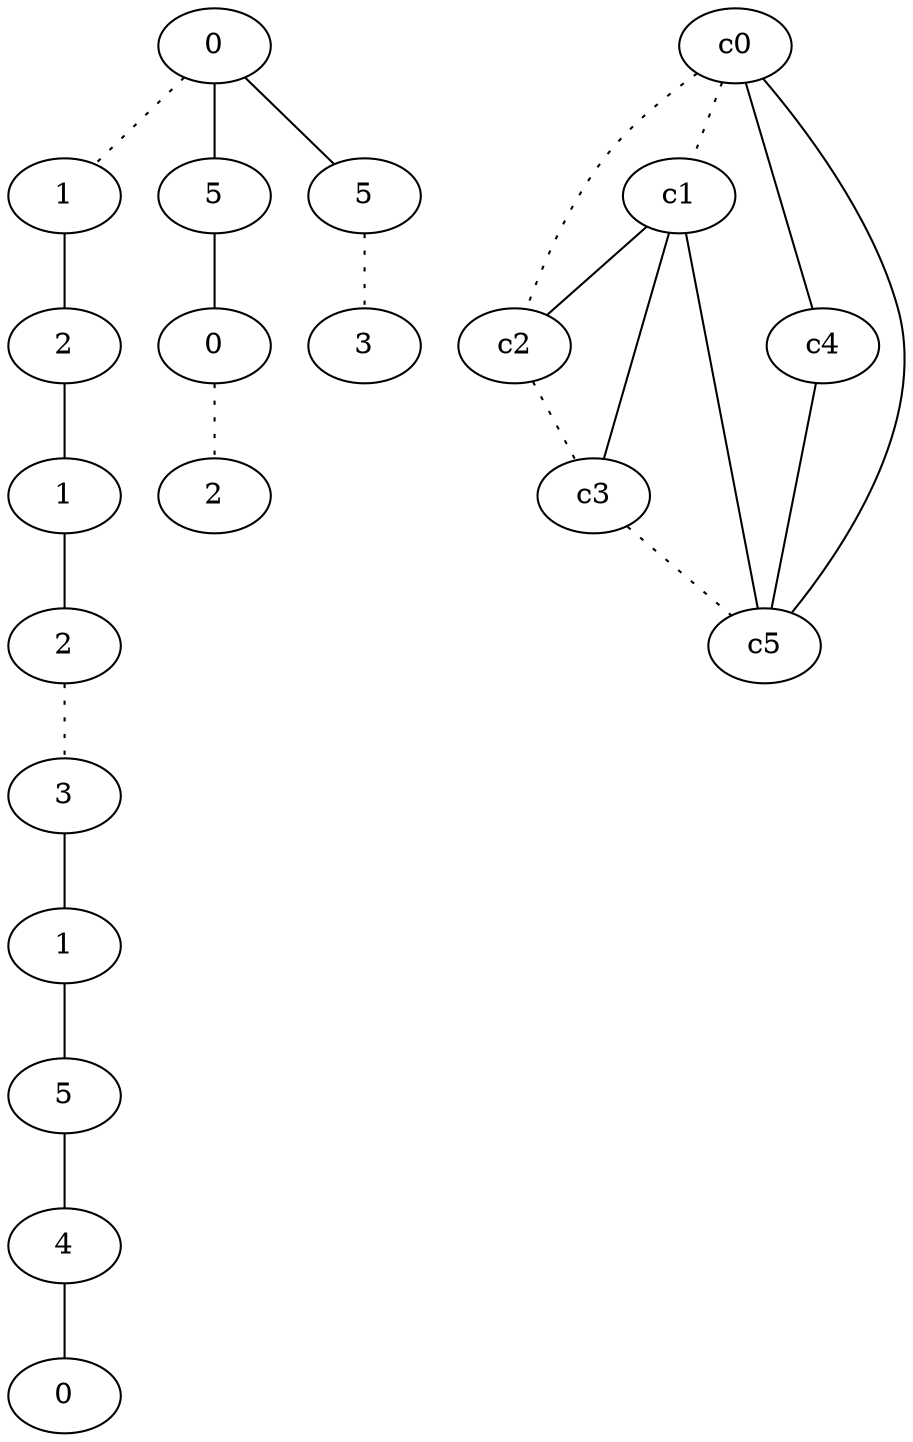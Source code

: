 graph {
a0[label=0];
a1[label=1];
a2[label=2];
a3[label=1];
a4[label=2];
a5[label=3];
a6[label=1];
a7[label=5];
a8[label=4];
a9[label=0];
a10[label=5];
a11[label=0];
a12[label=2];
a13[label=5];
a14[label=3];
a0 -- a1 [style=dotted];
a0 -- a10;
a0 -- a13;
a1 -- a2;
a2 -- a3;
a3 -- a4;
a4 -- a5 [style=dotted];
a5 -- a6;
a6 -- a7;
a7 -- a8;
a8 -- a9;
a10 -- a11;
a11 -- a12 [style=dotted];
a13 -- a14 [style=dotted];
c0 -- c1 [style=dotted];
c0 -- c2 [style=dotted];
c0 -- c4;
c0 -- c5;
c1 -- c2;
c1 -- c3;
c1 -- c5;
c2 -- c3 [style=dotted];
c3 -- c5 [style=dotted];
c4 -- c5;
}
